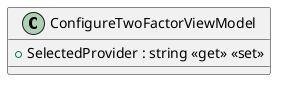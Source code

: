 @startuml
class ConfigureTwoFactorViewModel {
    + SelectedProvider : string <<get>> <<set>>
}
@enduml
